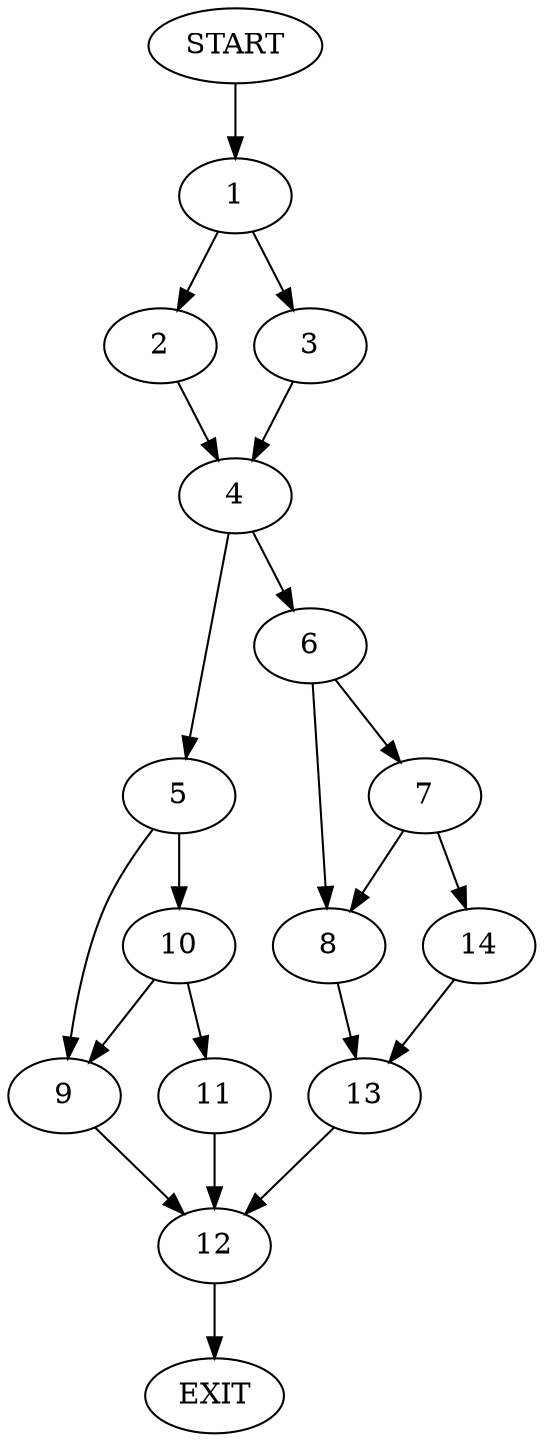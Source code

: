 digraph {
0 [label="START"]
15 [label="EXIT"]
0 -> 1
1 -> 2
1 -> 3
2 -> 4
3 -> 4
4 -> 5
4 -> 6
6 -> 7
6 -> 8
5 -> 9
5 -> 10
10 -> 11
10 -> 9
9 -> 12
11 -> 12
12 -> 15
8 -> 13
7 -> 14
7 -> 8
14 -> 13
13 -> 12
}

